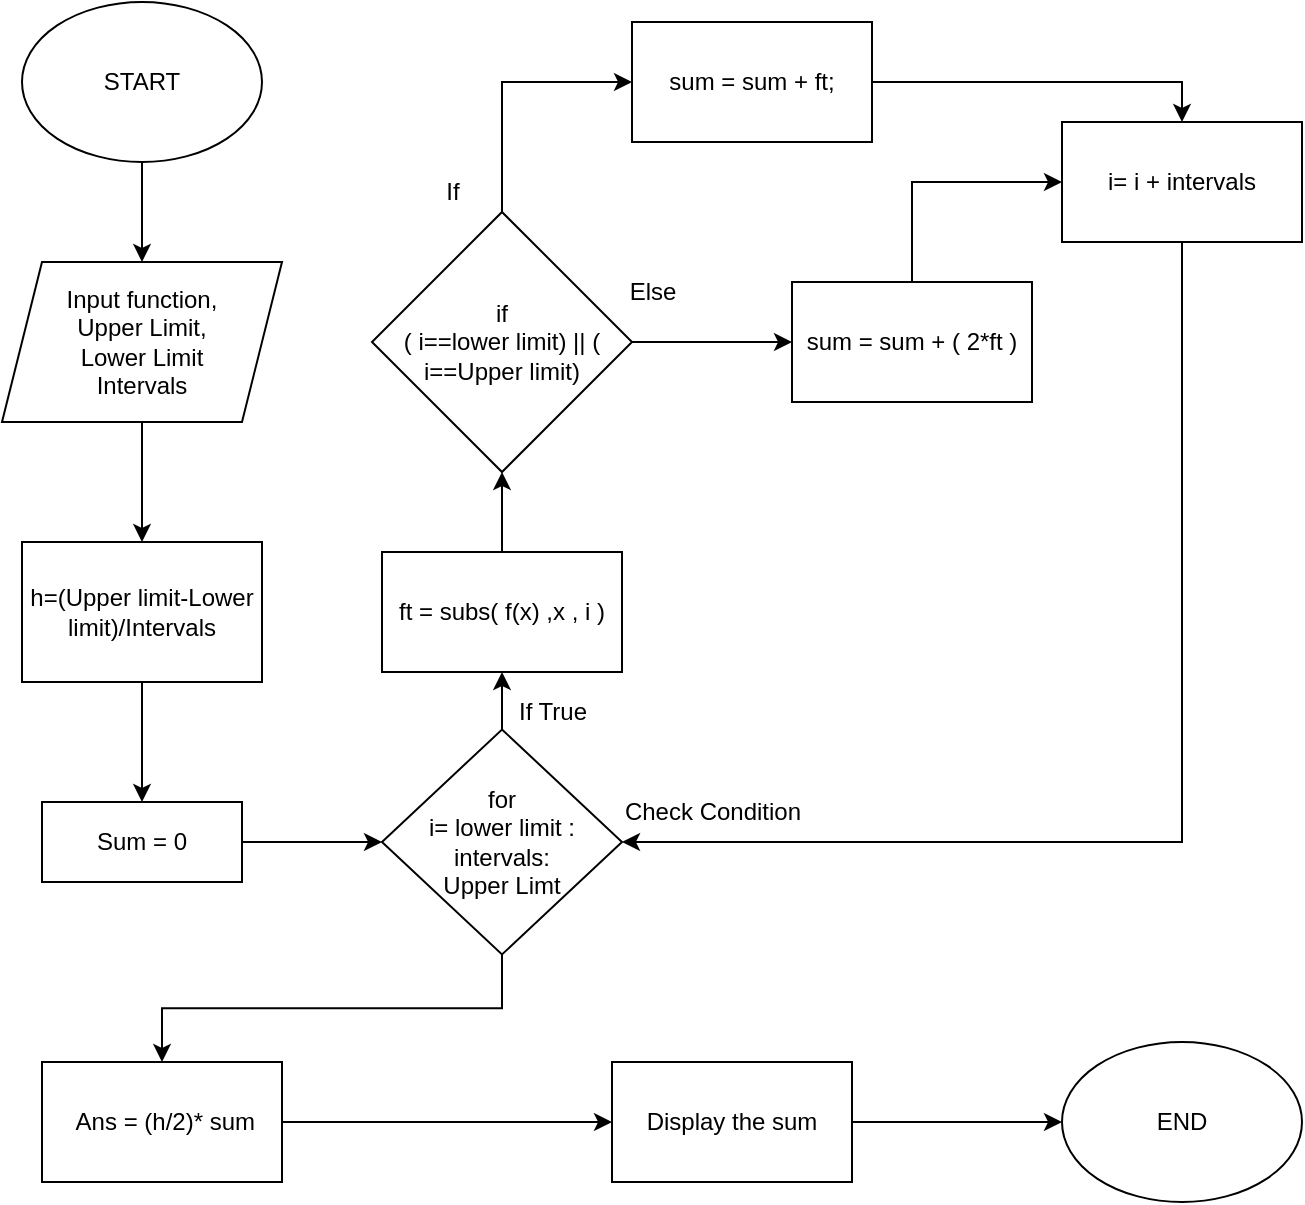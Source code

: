 <mxfile version="20.6.2" type="device"><diagram id="kUfKHziqO7wk9Lcnbcjw" name="Page-1"><mxGraphModel dx="1826" dy="896" grid="1" gridSize="10" guides="1" tooltips="1" connect="1" arrows="1" fold="1" page="1" pageScale="1" pageWidth="850" pageHeight="1100" math="0" shadow="0"><root><mxCell id="0"/><mxCell id="1" parent="0"/><mxCell id="QIAxjWGXj_W-eMidTkVW-4" style="edgeStyle=orthogonalEdgeStyle;rounded=0;orthogonalLoop=1;jettySize=auto;html=1;exitX=0.5;exitY=1;exitDx=0;exitDy=0;" edge="1" parent="1" source="-spKNupxmHeaYAORcpUp-1" target="QIAxjWGXj_W-eMidTkVW-1"><mxGeometry relative="1" as="geometry"/></mxCell><mxCell id="-spKNupxmHeaYAORcpUp-1" value="START" style="ellipse;whiteSpace=wrap;html=1;" parent="1" vertex="1"><mxGeometry x="40" y="40" width="120" height="80" as="geometry"/></mxCell><mxCell id="QIAxjWGXj_W-eMidTkVW-5" style="edgeStyle=orthogonalEdgeStyle;rounded=0;orthogonalLoop=1;jettySize=auto;html=1;exitX=0.5;exitY=1;exitDx=0;exitDy=0;entryX=0.5;entryY=0;entryDx=0;entryDy=0;" edge="1" parent="1" source="QIAxjWGXj_W-eMidTkVW-1" target="QIAxjWGXj_W-eMidTkVW-2"><mxGeometry relative="1" as="geometry"/></mxCell><mxCell id="QIAxjWGXj_W-eMidTkVW-1" value="Input function,&lt;br&gt;Upper Limit,&lt;br&gt;Lower Limit&lt;br&gt;Intervals" style="shape=parallelogram;perimeter=parallelogramPerimeter;whiteSpace=wrap;html=1;fixedSize=1;" vertex="1" parent="1"><mxGeometry x="30" y="170" width="140" height="80" as="geometry"/></mxCell><mxCell id="QIAxjWGXj_W-eMidTkVW-6" style="edgeStyle=orthogonalEdgeStyle;rounded=0;orthogonalLoop=1;jettySize=auto;html=1;exitX=0.5;exitY=1;exitDx=0;exitDy=0;entryX=0.5;entryY=0;entryDx=0;entryDy=0;" edge="1" parent="1" source="QIAxjWGXj_W-eMidTkVW-2" target="QIAxjWGXj_W-eMidTkVW-3"><mxGeometry relative="1" as="geometry"/></mxCell><mxCell id="QIAxjWGXj_W-eMidTkVW-2" value="h=(Upper limit-Lower limit)/Intervals" style="rounded=0;whiteSpace=wrap;html=1;" vertex="1" parent="1"><mxGeometry x="40" y="310" width="120" height="70" as="geometry"/></mxCell><mxCell id="QIAxjWGXj_W-eMidTkVW-8" style="edgeStyle=orthogonalEdgeStyle;rounded=0;orthogonalLoop=1;jettySize=auto;html=1;exitX=1;exitY=0.5;exitDx=0;exitDy=0;entryX=0;entryY=0.5;entryDx=0;entryDy=0;" edge="1" parent="1" source="QIAxjWGXj_W-eMidTkVW-3" target="QIAxjWGXj_W-eMidTkVW-7"><mxGeometry relative="1" as="geometry"/></mxCell><mxCell id="QIAxjWGXj_W-eMidTkVW-3" value="Sum = 0" style="rounded=0;whiteSpace=wrap;html=1;" vertex="1" parent="1"><mxGeometry x="50" y="440" width="100" height="40" as="geometry"/></mxCell><mxCell id="QIAxjWGXj_W-eMidTkVW-10" style="edgeStyle=orthogonalEdgeStyle;rounded=0;orthogonalLoop=1;jettySize=auto;html=1;exitX=0.5;exitY=0;exitDx=0;exitDy=0;entryX=0.5;entryY=1;entryDx=0;entryDy=0;" edge="1" parent="1" source="QIAxjWGXj_W-eMidTkVW-7" target="QIAxjWGXj_W-eMidTkVW-9"><mxGeometry relative="1" as="geometry"/></mxCell><mxCell id="QIAxjWGXj_W-eMidTkVW-28" style="edgeStyle=orthogonalEdgeStyle;rounded=0;orthogonalLoop=1;jettySize=auto;html=1;exitX=0.5;exitY=1;exitDx=0;exitDy=0;entryX=0.5;entryY=0;entryDx=0;entryDy=0;" edge="1" parent="1" source="QIAxjWGXj_W-eMidTkVW-7" target="QIAxjWGXj_W-eMidTkVW-26"><mxGeometry relative="1" as="geometry"/></mxCell><mxCell id="QIAxjWGXj_W-eMidTkVW-7" value="for&lt;br&gt;i= lower limit : intervals:&lt;br&gt;Upper Limt" style="rhombus;whiteSpace=wrap;html=1;" vertex="1" parent="1"><mxGeometry x="220" y="403.75" width="120" height="112.5" as="geometry"/></mxCell><mxCell id="QIAxjWGXj_W-eMidTkVW-12" style="edgeStyle=orthogonalEdgeStyle;rounded=0;orthogonalLoop=1;jettySize=auto;html=1;exitX=0.5;exitY=0;exitDx=0;exitDy=0;entryX=0.5;entryY=1;entryDx=0;entryDy=0;" edge="1" parent="1" source="QIAxjWGXj_W-eMidTkVW-9" target="QIAxjWGXj_W-eMidTkVW-11"><mxGeometry relative="1" as="geometry"/></mxCell><mxCell id="QIAxjWGXj_W-eMidTkVW-9" value="ft = subs( f(x) ,x , i )" style="rounded=0;whiteSpace=wrap;html=1;" vertex="1" parent="1"><mxGeometry x="220" y="315" width="120" height="60" as="geometry"/></mxCell><mxCell id="QIAxjWGXj_W-eMidTkVW-14" style="edgeStyle=orthogonalEdgeStyle;rounded=0;orthogonalLoop=1;jettySize=auto;html=1;exitX=0.5;exitY=0;exitDx=0;exitDy=0;entryX=0;entryY=0.5;entryDx=0;entryDy=0;" edge="1" parent="1" source="QIAxjWGXj_W-eMidTkVW-11" target="QIAxjWGXj_W-eMidTkVW-13"><mxGeometry relative="1" as="geometry"/></mxCell><mxCell id="QIAxjWGXj_W-eMidTkVW-16" style="edgeStyle=orthogonalEdgeStyle;rounded=0;orthogonalLoop=1;jettySize=auto;html=1;exitX=1;exitY=0.5;exitDx=0;exitDy=0;entryX=0;entryY=0.5;entryDx=0;entryDy=0;" edge="1" parent="1" source="QIAxjWGXj_W-eMidTkVW-11" target="QIAxjWGXj_W-eMidTkVW-15"><mxGeometry relative="1" as="geometry"/></mxCell><mxCell id="QIAxjWGXj_W-eMidTkVW-11" value="if&lt;br&gt;( i==lower limit) || ( i==Upper limit)" style="rhombus;whiteSpace=wrap;html=1;" vertex="1" parent="1"><mxGeometry x="215" y="145" width="130" height="130" as="geometry"/></mxCell><mxCell id="QIAxjWGXj_W-eMidTkVW-18" style="edgeStyle=orthogonalEdgeStyle;rounded=0;orthogonalLoop=1;jettySize=auto;html=1;exitX=1;exitY=0.5;exitDx=0;exitDy=0;entryX=0.5;entryY=0;entryDx=0;entryDy=0;" edge="1" parent="1" source="QIAxjWGXj_W-eMidTkVW-13" target="QIAxjWGXj_W-eMidTkVW-17"><mxGeometry relative="1" as="geometry"/></mxCell><mxCell id="QIAxjWGXj_W-eMidTkVW-13" value="sum = sum + ft;" style="rounded=0;whiteSpace=wrap;html=1;" vertex="1" parent="1"><mxGeometry x="345" y="50" width="120" height="60" as="geometry"/></mxCell><mxCell id="QIAxjWGXj_W-eMidTkVW-19" style="edgeStyle=orthogonalEdgeStyle;rounded=0;orthogonalLoop=1;jettySize=auto;html=1;exitX=0.5;exitY=0;exitDx=0;exitDy=0;entryX=0;entryY=0.5;entryDx=0;entryDy=0;" edge="1" parent="1" source="QIAxjWGXj_W-eMidTkVW-15" target="QIAxjWGXj_W-eMidTkVW-17"><mxGeometry relative="1" as="geometry"/></mxCell><mxCell id="QIAxjWGXj_W-eMidTkVW-15" value="sum = sum + ( 2*ft )" style="rounded=0;whiteSpace=wrap;html=1;" vertex="1" parent="1"><mxGeometry x="425" y="180" width="120" height="60" as="geometry"/></mxCell><mxCell id="QIAxjWGXj_W-eMidTkVW-22" style="edgeStyle=orthogonalEdgeStyle;rounded=0;orthogonalLoop=1;jettySize=auto;html=1;exitX=0.5;exitY=1;exitDx=0;exitDy=0;entryX=1;entryY=0.5;entryDx=0;entryDy=0;" edge="1" parent="1" source="QIAxjWGXj_W-eMidTkVW-17" target="QIAxjWGXj_W-eMidTkVW-7"><mxGeometry relative="1" as="geometry"/></mxCell><mxCell id="QIAxjWGXj_W-eMidTkVW-17" value="i= i + intervals" style="rounded=0;whiteSpace=wrap;html=1;" vertex="1" parent="1"><mxGeometry x="560" y="100" width="120" height="60" as="geometry"/></mxCell><mxCell id="QIAxjWGXj_W-eMidTkVW-20" value="If" style="text;html=1;align=center;verticalAlign=middle;resizable=0;points=[];autosize=1;strokeColor=none;fillColor=none;" vertex="1" parent="1"><mxGeometry x="240" y="120" width="30" height="30" as="geometry"/></mxCell><mxCell id="QIAxjWGXj_W-eMidTkVW-21" value="Else" style="text;html=1;align=center;verticalAlign=middle;resizable=0;points=[];autosize=1;strokeColor=none;fillColor=none;" vertex="1" parent="1"><mxGeometry x="330" y="170" width="50" height="30" as="geometry"/></mxCell><mxCell id="QIAxjWGXj_W-eMidTkVW-23" value="If True" style="text;html=1;align=center;verticalAlign=middle;resizable=0;points=[];autosize=1;strokeColor=none;fillColor=none;" vertex="1" parent="1"><mxGeometry x="275" y="380" width="60" height="30" as="geometry"/></mxCell><mxCell id="QIAxjWGXj_W-eMidTkVW-24" value="Check Condition" style="text;html=1;align=center;verticalAlign=middle;resizable=0;points=[];autosize=1;strokeColor=none;fillColor=none;" vertex="1" parent="1"><mxGeometry x="330" y="430" width="110" height="30" as="geometry"/></mxCell><mxCell id="QIAxjWGXj_W-eMidTkVW-29" style="edgeStyle=orthogonalEdgeStyle;rounded=0;orthogonalLoop=1;jettySize=auto;html=1;exitX=1;exitY=0.5;exitDx=0;exitDy=0;entryX=0;entryY=0.5;entryDx=0;entryDy=0;" edge="1" parent="1" source="QIAxjWGXj_W-eMidTkVW-26" target="QIAxjWGXj_W-eMidTkVW-27"><mxGeometry relative="1" as="geometry"/></mxCell><mxCell id="QIAxjWGXj_W-eMidTkVW-26" value="&amp;nbsp;Ans = (h/2)* sum" style="rounded=0;whiteSpace=wrap;html=1;" vertex="1" parent="1"><mxGeometry x="50" y="570" width="120" height="60" as="geometry"/></mxCell><mxCell id="QIAxjWGXj_W-eMidTkVW-31" style="edgeStyle=orthogonalEdgeStyle;rounded=0;orthogonalLoop=1;jettySize=auto;html=1;exitX=1;exitY=0.5;exitDx=0;exitDy=0;" edge="1" parent="1" source="QIAxjWGXj_W-eMidTkVW-27" target="QIAxjWGXj_W-eMidTkVW-30"><mxGeometry relative="1" as="geometry"/></mxCell><mxCell id="QIAxjWGXj_W-eMidTkVW-27" value="Display the sum" style="rounded=0;whiteSpace=wrap;html=1;" vertex="1" parent="1"><mxGeometry x="335" y="570" width="120" height="60" as="geometry"/></mxCell><mxCell id="QIAxjWGXj_W-eMidTkVW-30" value="END" style="ellipse;whiteSpace=wrap;html=1;" vertex="1" parent="1"><mxGeometry x="560" y="560" width="120" height="80" as="geometry"/></mxCell></root></mxGraphModel></diagram></mxfile>